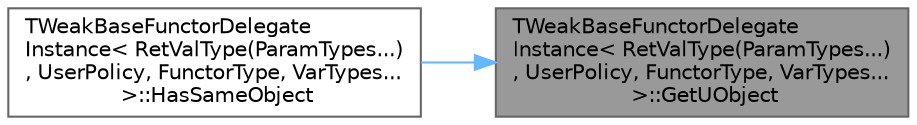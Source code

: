 digraph "TWeakBaseFunctorDelegateInstance&lt; RetValType(ParamTypes...), UserPolicy, FunctorType, VarTypes... &gt;::GetUObject"
{
 // INTERACTIVE_SVG=YES
 // LATEX_PDF_SIZE
  bgcolor="transparent";
  edge [fontname=Helvetica,fontsize=10,labelfontname=Helvetica,labelfontsize=10];
  node [fontname=Helvetica,fontsize=10,shape=box,height=0.2,width=0.4];
  rankdir="RL";
  Node1 [id="Node000001",label="TWeakBaseFunctorDelegate\lInstance\< RetValType(ParamTypes...)\l, UserPolicy, FunctorType, VarTypes...\l \>::GetUObject",height=0.2,width=0.4,color="gray40", fillcolor="grey60", style="filled", fontcolor="black",tooltip=" "];
  Node1 -> Node2 [id="edge1_Node000001_Node000002",dir="back",color="steelblue1",style="solid",tooltip=" "];
  Node2 [id="Node000002",label="TWeakBaseFunctorDelegate\lInstance\< RetValType(ParamTypes...)\l, UserPolicy, FunctorType, VarTypes...\l \>::HasSameObject",height=0.2,width=0.4,color="grey40", fillcolor="white", style="filled",URL="$d3/db6/classTWeakBaseFunctorDelegateInstance_3_01RetValType_07ParamTypes_8_8_8_08_00_01UserPolicy_00_01b8ea50c7d45a9a51ea2b194e8ef2a5fd.html#a43674a63c1173b2b55778580be8d2aa1",tooltip=" "];
}
